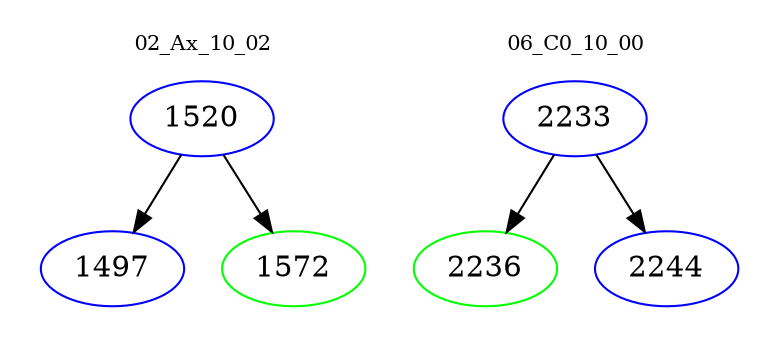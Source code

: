 digraph{
subgraph cluster_0 {
color = white
label = "02_Ax_10_02";
fontsize=10;
T0_1520 [label="1520", color="blue"]
T0_1520 -> T0_1497 [color="black"]
T0_1497 [label="1497", color="blue"]
T0_1520 -> T0_1572 [color="black"]
T0_1572 [label="1572", color="green"]
}
subgraph cluster_1 {
color = white
label = "06_C0_10_00";
fontsize=10;
T1_2233 [label="2233", color="blue"]
T1_2233 -> T1_2236 [color="black"]
T1_2236 [label="2236", color="green"]
T1_2233 -> T1_2244 [color="black"]
T1_2244 [label="2244", color="blue"]
}
}
